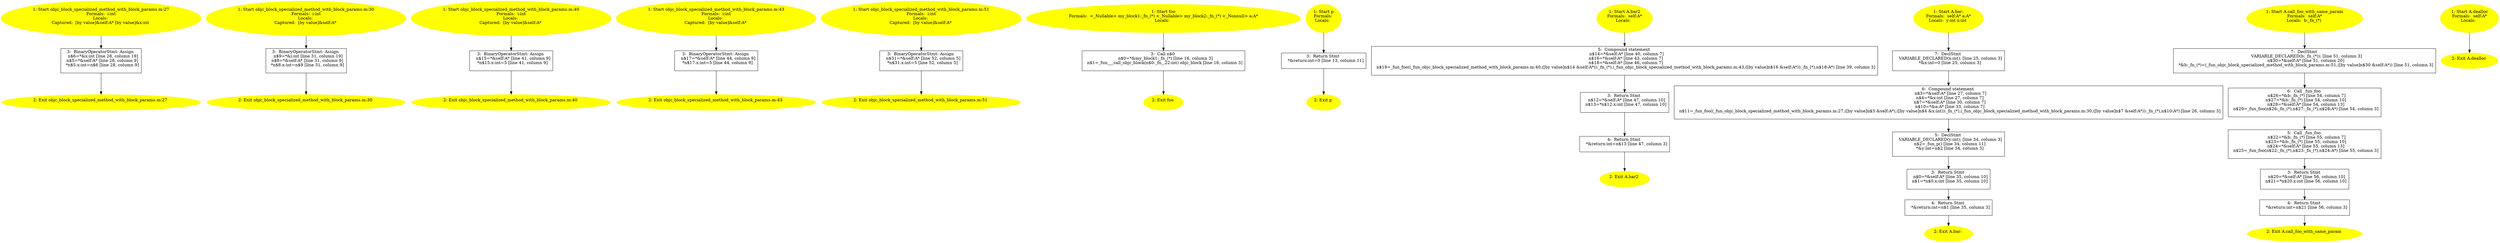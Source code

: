 /* @generated */
digraph cfg {
"objc_block_specialized_method_wit.f16868ddd5e62dc0_1" [label="1: Start objc_block_specialized_method_with_block_params.m:27\nFormals:  i:int\nLocals: \nCaptured:  [by value]&self:A* [by value]&x:int \n  " color=yellow style=filled]
	

	 "objc_block_specialized_method_wit.f16868ddd5e62dc0_1" -> "objc_block_specialized_method_wit.f16868ddd5e62dc0_3" ;
"objc_block_specialized_method_wit.f16868ddd5e62dc0_2" [label="2: Exit objc_block_specialized_method_with_block_params.m:27 \n  " color=yellow style=filled]
	

"objc_block_specialized_method_wit.f16868ddd5e62dc0_3" [label="3:  BinaryOperatorStmt: Assign \n   n$6=*&x:int [line 28, column 19]\n  n$5=*&self:A* [line 28, column 9]\n  *n$5.x:int=n$6 [line 28, column 9]\n " shape="box"]
	

	 "objc_block_specialized_method_wit.f16868ddd5e62dc0_3" -> "objc_block_specialized_method_wit.f16868ddd5e62dc0_2" ;
"objc_block_specialized_method_wit.d5579054493013ee_1" [label="1: Start objc_block_specialized_method_with_block_params.m:30\nFormals:  i:int\nLocals: \nCaptured:  [by value]&self:A* \n  " color=yellow style=filled]
	

	 "objc_block_specialized_method_wit.d5579054493013ee_1" -> "objc_block_specialized_method_wit.d5579054493013ee_3" ;
"objc_block_specialized_method_wit.d5579054493013ee_2" [label="2: Exit objc_block_specialized_method_with_block_params.m:30 \n  " color=yellow style=filled]
	

"objc_block_specialized_method_wit.d5579054493013ee_3" [label="3:  BinaryOperatorStmt: Assign \n   n$9=*&i:int [line 31, column 19]\n  n$8=*&self:A* [line 31, column 9]\n  *n$8.x:int=n$9 [line 31, column 9]\n " shape="box"]
	

	 "objc_block_specialized_method_wit.d5579054493013ee_3" -> "objc_block_specialized_method_wit.d5579054493013ee_2" ;
"objc_block_specialized_method_wit.866afacefb3561d4_1" [label="1: Start objc_block_specialized_method_with_block_params.m:40\nFormals:  i:int\nLocals: \nCaptured:  [by value]&self:A* \n  " color=yellow style=filled]
	

	 "objc_block_specialized_method_wit.866afacefb3561d4_1" -> "objc_block_specialized_method_wit.866afacefb3561d4_3" ;
"objc_block_specialized_method_wit.866afacefb3561d4_2" [label="2: Exit objc_block_specialized_method_with_block_params.m:40 \n  " color=yellow style=filled]
	

"objc_block_specialized_method_wit.866afacefb3561d4_3" [label="3:  BinaryOperatorStmt: Assign \n   n$15=*&self:A* [line 41, column 9]\n  *n$15.x:int=5 [line 41, column 9]\n " shape="box"]
	

	 "objc_block_specialized_method_wit.866afacefb3561d4_3" -> "objc_block_specialized_method_wit.866afacefb3561d4_2" ;
"objc_block_specialized_method_wit.667bc55797d1ca78_1" [label="1: Start objc_block_specialized_method_with_block_params.m:43\nFormals:  i:int\nLocals: \nCaptured:  [by value]&self:A* \n  " color=yellow style=filled]
	

	 "objc_block_specialized_method_wit.667bc55797d1ca78_1" -> "objc_block_specialized_method_wit.667bc55797d1ca78_3" ;
"objc_block_specialized_method_wit.667bc55797d1ca78_2" [label="2: Exit objc_block_specialized_method_with_block_params.m:43 \n  " color=yellow style=filled]
	

"objc_block_specialized_method_wit.667bc55797d1ca78_3" [label="3:  BinaryOperatorStmt: Assign \n   n$17=*&self:A* [line 44, column 9]\n  *n$17.x:int=5 [line 44, column 9]\n " shape="box"]
	

	 "objc_block_specialized_method_wit.667bc55797d1ca78_3" -> "objc_block_specialized_method_wit.667bc55797d1ca78_2" ;
"objc_block_specialized_method_wit.982152dd64690368_1" [label="1: Start objc_block_specialized_method_with_block_params.m:51\nFormals:  i:int\nLocals: \nCaptured:  [by value]&self:A* \n  " color=yellow style=filled]
	

	 "objc_block_specialized_method_wit.982152dd64690368_1" -> "objc_block_specialized_method_wit.982152dd64690368_3" ;
"objc_block_specialized_method_wit.982152dd64690368_2" [label="2: Exit objc_block_specialized_method_with_block_params.m:51 \n  " color=yellow style=filled]
	

"objc_block_specialized_method_wit.982152dd64690368_3" [label="3:  BinaryOperatorStmt: Assign \n   n$31=*&self:A* [line 52, column 5]\n  *n$31.x:int=5 [line 52, column 5]\n " shape="box"]
	

	 "objc_block_specialized_method_wit.982152dd64690368_3" -> "objc_block_specialized_method_wit.982152dd64690368_2" ;
"foo.acbd18db4cc2f85c_1" [label="1: Start foo\nFormals:  <_Nullable> my_block1:_fn_(*) <_Nullable> my_block2:_fn_(*) <_Nonnull> a:A*\nLocals:  \n  " color=yellow style=filled]
	

	 "foo.acbd18db4cc2f85c_1" -> "foo.acbd18db4cc2f85c_3" ;
"foo.acbd18db4cc2f85c_2" [label="2: Exit foo \n  " color=yellow style=filled]
	

"foo.acbd18db4cc2f85c_3" [label="3:  Call n$0 \n   n$0=*&my_block1:_fn_(*) [line 16, column 3]\n  n$1=_fun___call_objc_block(n$0:_fn_,22:int) objc_block [line 16, column 3]\n " shape="box"]
	

	 "foo.acbd18db4cc2f85c_3" -> "foo.acbd18db4cc2f85c_2" ;
"p.83878c9117133890_1" [label="1: Start p\nFormals: \nLocals:  \n  " color=yellow style=filled]
	

	 "p.83878c9117133890_1" -> "p.83878c9117133890_3" ;
"p.83878c9117133890_2" [label="2: Exit p \n  " color=yellow style=filled]
	

"p.83878c9117133890_3" [label="3:  Return Stmt \n   *&return:int=0 [line 13, column 11]\n " shape="box"]
	

	 "p.83878c9117133890_3" -> "p.83878c9117133890_2" ;
"bar2#A#[instance].2f0519276ed04788_1" [label="1: Start A.bar2\nFormals:  self:A*\nLocals:  \n  " color=yellow style=filled]
	

	 "bar2#A#[instance].2f0519276ed04788_1" -> "bar2#A#[instance].2f0519276ed04788_5" ;
"bar2#A#[instance].2f0519276ed04788_2" [label="2: Exit A.bar2 \n  " color=yellow style=filled]
	

"bar2#A#[instance].2f0519276ed04788_3" [label="3:  Return Stmt \n   n$12=*&self:A* [line 47, column 10]\n  n$13=*n$12.x:int [line 47, column 10]\n " shape="box"]
	

	 "bar2#A#[instance].2f0519276ed04788_3" -> "bar2#A#[instance].2f0519276ed04788_4" ;
"bar2#A#[instance].2f0519276ed04788_4" [label="4:  Return Stmt \n   *&return:int=n$13 [line 47, column 3]\n " shape="box"]
	

	 "bar2#A#[instance].2f0519276ed04788_4" -> "bar2#A#[instance].2f0519276ed04788_2" ;
"bar2#A#[instance].2f0519276ed04788_5" [label="5:  Compound statement \n   n$14=*&self:A* [line 40, column 7]\n  n$16=*&self:A* [line 43, column 7]\n  n$18=*&self:A* [line 46, column 7]\n  n$19=_fun_foo((_fun_objc_block_specialized_method_with_block_params.m:40,([by value]n$14 &self:A*)):_fn_(*),(_fun_objc_block_specialized_method_with_block_params.m:43,([by value]n$16 &self:A*)):_fn_(*),n$18:A*) [line 39, column 3]\n " shape="box"]
	

	 "bar2#A#[instance].2f0519276ed04788_5" -> "bar2#A#[instance].2f0519276ed04788_3" ;
"bar:#A(class A)#[instance].8e6cfff8b86359b6_1" [label="1: Start A.bar:\nFormals:  self:A* a:A*\nLocals:  y:int x:int \n  " color=yellow style=filled]
	

	 "bar:#A(class A)#[instance].8e6cfff8b86359b6_1" -> "bar:#A(class A)#[instance].8e6cfff8b86359b6_7" ;
"bar:#A(class A)#[instance].8e6cfff8b86359b6_2" [label="2: Exit A.bar: \n  " color=yellow style=filled]
	

"bar:#A(class A)#[instance].8e6cfff8b86359b6_3" [label="3:  Return Stmt \n   n$0=*&self:A* [line 35, column 10]\n  n$1=*n$0.x:int [line 35, column 10]\n " shape="box"]
	

	 "bar:#A(class A)#[instance].8e6cfff8b86359b6_3" -> "bar:#A(class A)#[instance].8e6cfff8b86359b6_4" ;
"bar:#A(class A)#[instance].8e6cfff8b86359b6_4" [label="4:  Return Stmt \n   *&return:int=n$1 [line 35, column 3]\n " shape="box"]
	

	 "bar:#A(class A)#[instance].8e6cfff8b86359b6_4" -> "bar:#A(class A)#[instance].8e6cfff8b86359b6_2" ;
"bar:#A(class A)#[instance].8e6cfff8b86359b6_5" [label="5:  DeclStmt \n   VARIABLE_DECLARED(y:int); [line 34, column 3]\n  n$2=_fun_p() [line 34, column 11]\n  *&y:int=n$2 [line 34, column 3]\n " shape="box"]
	

	 "bar:#A(class A)#[instance].8e6cfff8b86359b6_5" -> "bar:#A(class A)#[instance].8e6cfff8b86359b6_3" ;
"bar:#A(class A)#[instance].8e6cfff8b86359b6_6" [label="6:  Compound statement \n   n$3=*&self:A* [line 27, column 7]\n  n$4=*&x:int [line 27, column 7]\n  n$7=*&self:A* [line 30, column 7]\n  n$10=*&a:A* [line 33, column 7]\n  n$11=_fun_foo((_fun_objc_block_specialized_method_with_block_params.m:27,([by value]n$3 &self:A*),([by value]n$4 &x:int)):_fn_(*),(_fun_objc_block_specialized_method_with_block_params.m:30,([by value]n$7 &self:A*)):_fn_(*),n$10:A*) [line 26, column 3]\n " shape="box"]
	

	 "bar:#A(class A)#[instance].8e6cfff8b86359b6_6" -> "bar:#A(class A)#[instance].8e6cfff8b86359b6_5" ;
"bar:#A(class A)#[instance].8e6cfff8b86359b6_7" [label="7:  DeclStmt \n   VARIABLE_DECLARED(x:int); [line 25, column 3]\n  *&x:int=0 [line 25, column 3]\n " shape="box"]
	

	 "bar:#A(class A)#[instance].8e6cfff8b86359b6_7" -> "bar:#A(class A)#[instance].8e6cfff8b86359b6_6" ;
"call_foo_with_same_param#A#[insta.0f7e046192340a49_1" [label="1: Start A.call_foo_with_same_param\nFormals:  self:A*\nLocals:  b:_fn_(*) \n  " color=yellow style=filled]
	

	 "call_foo_with_same_param#A#[insta.0f7e046192340a49_1" -> "call_foo_with_same_param#A#[insta.0f7e046192340a49_7" ;
"call_foo_with_same_param#A#[insta.0f7e046192340a49_2" [label="2: Exit A.call_foo_with_same_param \n  " color=yellow style=filled]
	

"call_foo_with_same_param#A#[insta.0f7e046192340a49_3" [label="3:  Return Stmt \n   n$20=*&self:A* [line 56, column 10]\n  n$21=*n$20.x:int [line 56, column 10]\n " shape="box"]
	

	 "call_foo_with_same_param#A#[insta.0f7e046192340a49_3" -> "call_foo_with_same_param#A#[insta.0f7e046192340a49_4" ;
"call_foo_with_same_param#A#[insta.0f7e046192340a49_4" [label="4:  Return Stmt \n   *&return:int=n$21 [line 56, column 3]\n " shape="box"]
	

	 "call_foo_with_same_param#A#[insta.0f7e046192340a49_4" -> "call_foo_with_same_param#A#[insta.0f7e046192340a49_2" ;
"call_foo_with_same_param#A#[insta.0f7e046192340a49_5" [label="5:  Call _fun_foo \n   n$22=*&b:_fn_(*) [line 55, column 7]\n  n$23=*&b:_fn_(*) [line 55, column 10]\n  n$24=*&self:A* [line 55, column 13]\n  n$25=_fun_foo(n$22:_fn_(*),n$23:_fn_(*),n$24:A*) [line 55, column 3]\n " shape="box"]
	

	 "call_foo_with_same_param#A#[insta.0f7e046192340a49_5" -> "call_foo_with_same_param#A#[insta.0f7e046192340a49_3" ;
"call_foo_with_same_param#A#[insta.0f7e046192340a49_6" [label="6:  Call _fun_foo \n   n$26=*&b:_fn_(*) [line 54, column 7]\n  n$27=*&b:_fn_(*) [line 54, column 10]\n  n$28=*&self:A* [line 54, column 13]\n  n$29=_fun_foo(n$26:_fn_(*),n$27:_fn_(*),n$28:A*) [line 54, column 3]\n " shape="box"]
	

	 "call_foo_with_same_param#A#[insta.0f7e046192340a49_6" -> "call_foo_with_same_param#A#[insta.0f7e046192340a49_5" ;
"call_foo_with_same_param#A#[insta.0f7e046192340a49_7" [label="7:  DeclStmt \n   VARIABLE_DECLARED(b:_fn_(*)); [line 51, column 3]\n  n$30=*&self:A* [line 51, column 20]\n  *&b:_fn_(*)=(_fun_objc_block_specialized_method_with_block_params.m:51,([by value]n$30 &self:A*)) [line 51, column 3]\n " shape="box"]
	

	 "call_foo_with_same_param#A#[insta.0f7e046192340a49_7" -> "call_foo_with_same_param#A#[insta.0f7e046192340a49_6" ;
"dealloc#A#[instance].cb1004dc8428c0dc_1" [label="1: Start A.dealloc\nFormals:  self:A*\nLocals:  \n  " color=yellow style=filled]
	

	 "dealloc#A#[instance].cb1004dc8428c0dc_1" -> "dealloc#A#[instance].cb1004dc8428c0dc_2" ;
"dealloc#A#[instance].cb1004dc8428c0dc_2" [label="2: Exit A.dealloc \n  " color=yellow style=filled]
	

}
